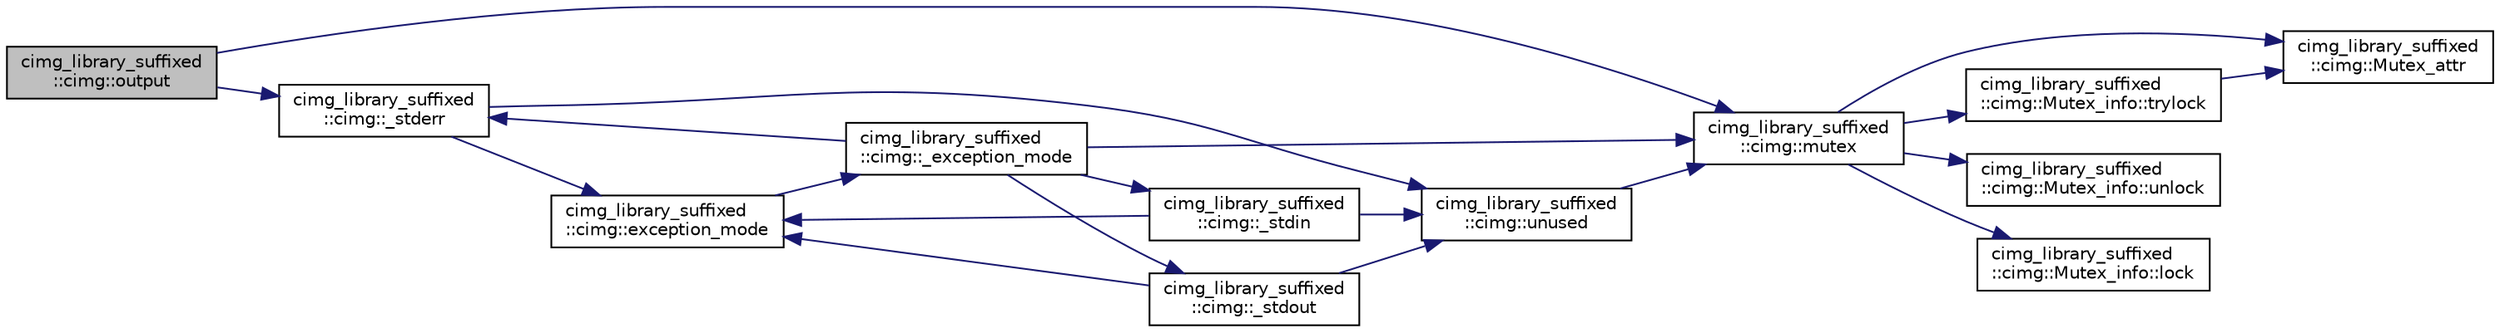 digraph "cimg_library_suffixed::cimg::output"
{
  edge [fontname="Helvetica",fontsize="10",labelfontname="Helvetica",labelfontsize="10"];
  node [fontname="Helvetica",fontsize="10",shape=record];
  rankdir="LR";
  Node3259 [label="cimg_library_suffixed\l::cimg::output",height=0.2,width=0.4,color="black", fillcolor="grey75", style="filled", fontcolor="black"];
  Node3259 -> Node3260 [color="midnightblue",fontsize="10",style="solid",fontname="Helvetica"];
  Node3260 [label="cimg_library_suffixed\l::cimg::mutex",height=0.2,width=0.4,color="black", fillcolor="white", style="filled",URL="$namespacecimg__library__suffixed_1_1cimg.html#a9e739e4b4ac058abfba069466617b914"];
  Node3260 -> Node3261 [color="midnightblue",fontsize="10",style="solid",fontname="Helvetica"];
  Node3261 [label="cimg_library_suffixed\l::cimg::Mutex_attr",height=0.2,width=0.4,color="black", fillcolor="white", style="filled",URL="$namespacecimg__library__suffixed_1_1cimg.html#aa0e1bc96ae6e235dc5b67b8b0a466166"];
  Node3260 -> Node3262 [color="midnightblue",fontsize="10",style="solid",fontname="Helvetica"];
  Node3262 [label="cimg_library_suffixed\l::cimg::Mutex_info::unlock",height=0.2,width=0.4,color="black", fillcolor="white", style="filled",URL="$structcimg__library__suffixed_1_1cimg_1_1_mutex__info.html#afac3fa5f107ad4795fb867050f616555"];
  Node3260 -> Node3263 [color="midnightblue",fontsize="10",style="solid",fontname="Helvetica"];
  Node3263 [label="cimg_library_suffixed\l::cimg::Mutex_info::lock",height=0.2,width=0.4,color="black", fillcolor="white", style="filled",URL="$structcimg__library__suffixed_1_1cimg_1_1_mutex__info.html#a6cc8e26847a1aa649febed03d70182e7"];
  Node3260 -> Node3264 [color="midnightblue",fontsize="10",style="solid",fontname="Helvetica"];
  Node3264 [label="cimg_library_suffixed\l::cimg::Mutex_info::trylock",height=0.2,width=0.4,color="black", fillcolor="white", style="filled",URL="$structcimg__library__suffixed_1_1cimg_1_1_mutex__info.html#a9bf4ed1e1dfe6f28fa6250cd04f3c900"];
  Node3264 -> Node3261 [color="midnightblue",fontsize="10",style="solid",fontname="Helvetica"];
  Node3259 -> Node3265 [color="midnightblue",fontsize="10",style="solid",fontname="Helvetica"];
  Node3265 [label="cimg_library_suffixed\l::cimg::_stderr",height=0.2,width=0.4,color="black", fillcolor="white", style="filled",URL="$namespacecimg__library__suffixed_1_1cimg.html#aab8db7528c32a8fd3a3dc471e662782e"];
  Node3265 -> Node3266 [color="midnightblue",fontsize="10",style="solid",fontname="Helvetica"];
  Node3266 [label="cimg_library_suffixed\l::cimg::unused",height=0.2,width=0.4,color="black", fillcolor="white", style="filled",URL="$namespacecimg__library__suffixed_1_1cimg.html#a79aef0cbcf66ceb71c2b74cb66b4deb2",tooltip="Avoid warning messages due to unused parameters. Do nothing actually. "];
  Node3266 -> Node3260 [color="midnightblue",fontsize="10",style="solid",fontname="Helvetica"];
  Node3265 -> Node3267 [color="midnightblue",fontsize="10",style="solid",fontname="Helvetica"];
  Node3267 [label="cimg_library_suffixed\l::cimg::exception_mode",height=0.2,width=0.4,color="black", fillcolor="white", style="filled",URL="$namespacecimg__library__suffixed_1_1cimg.html#aeafab144366eddd11360f32f468fa4af",tooltip="Set current  exception mode. "];
  Node3267 -> Node3268 [color="midnightblue",fontsize="10",style="solid",fontname="Helvetica"];
  Node3268 [label="cimg_library_suffixed\l::cimg::_exception_mode",height=0.2,width=0.4,color="black", fillcolor="white", style="filled",URL="$namespacecimg__library__suffixed_1_1cimg.html#a6c578f866de2be9be7e385d693c758c8"];
  Node3268 -> Node3260 [color="midnightblue",fontsize="10",style="solid",fontname="Helvetica"];
  Node3268 -> Node3269 [color="midnightblue",fontsize="10",style="solid",fontname="Helvetica"];
  Node3269 [label="cimg_library_suffixed\l::cimg::_stdin",height=0.2,width=0.4,color="black", fillcolor="white", style="filled",URL="$namespacecimg__library__suffixed_1_1cimg.html#a01a3b743897290604513ea6d847c9886"];
  Node3269 -> Node3266 [color="midnightblue",fontsize="10",style="solid",fontname="Helvetica"];
  Node3269 -> Node3267 [color="midnightblue",fontsize="10",style="solid",fontname="Helvetica"];
  Node3268 -> Node3270 [color="midnightblue",fontsize="10",style="solid",fontname="Helvetica"];
  Node3270 [label="cimg_library_suffixed\l::cimg::_stdout",height=0.2,width=0.4,color="black", fillcolor="white", style="filled",URL="$namespacecimg__library__suffixed_1_1cimg.html#a493220746e5df3466568bd7862825008"];
  Node3270 -> Node3266 [color="midnightblue",fontsize="10",style="solid",fontname="Helvetica"];
  Node3270 -> Node3267 [color="midnightblue",fontsize="10",style="solid",fontname="Helvetica"];
  Node3268 -> Node3265 [color="midnightblue",fontsize="10",style="solid",fontname="Helvetica"];
}
